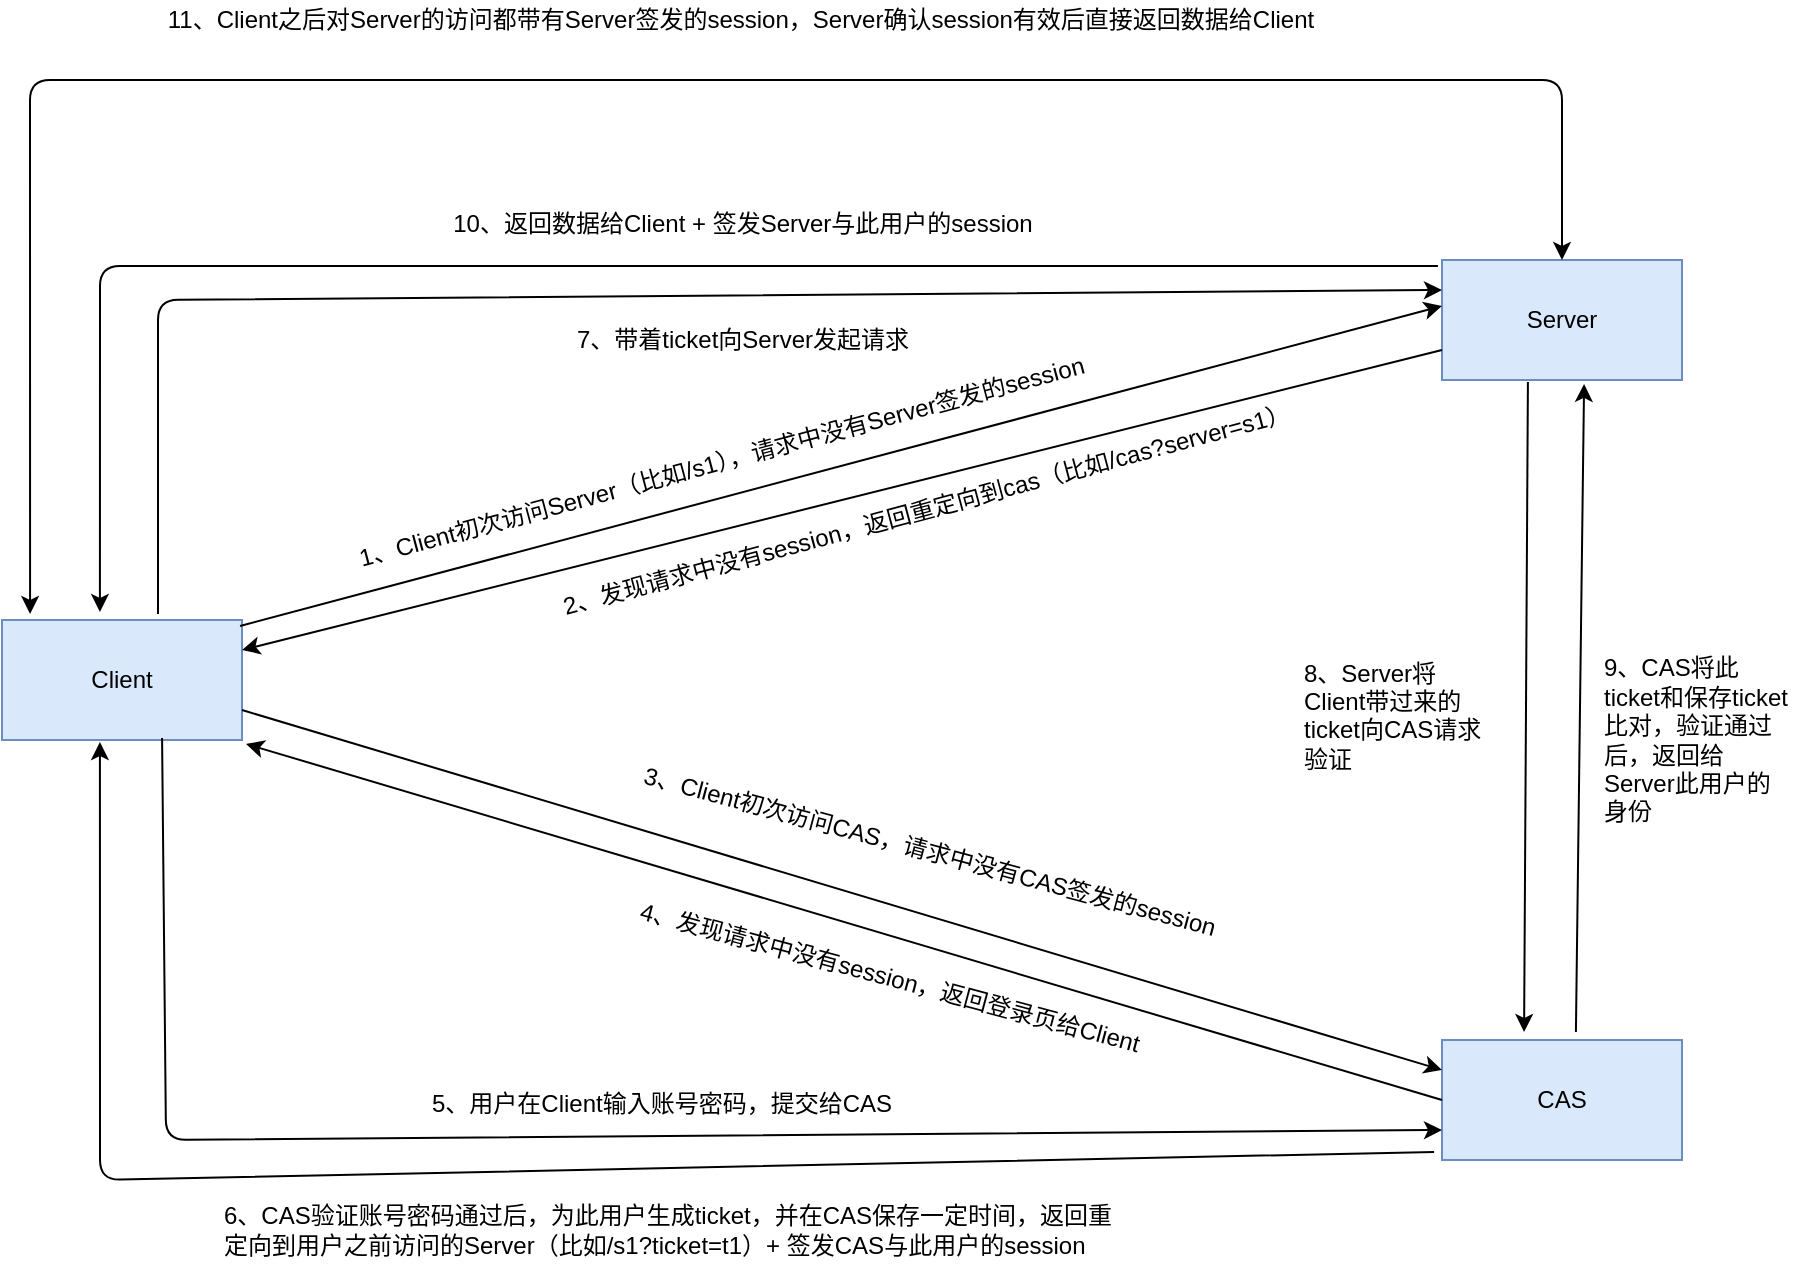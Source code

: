 <mxfile version="10.6.5" type="device"><diagram id="_H8Evo0ZQqkoku1TVvcY" name="Page-1"><mxGraphModel dx="1398" dy="756" grid="1" gridSize="10" guides="1" tooltips="1" connect="1" arrows="1" fold="1" page="1" pageScale="1" pageWidth="1654" pageHeight="2336" math="0" shadow="0"><root><mxCell id="0"/><mxCell id="1" parent="0"/><mxCell id="y35p-rpnRlicg2WYLzIt-1" value="Client" style="rounded=0;whiteSpace=wrap;html=1;fillColor=#dae8fc;strokeColor=#6c8ebf;" vertex="1" parent="1"><mxGeometry x="190" y="420" width="120" height="60" as="geometry"/></mxCell><mxCell id="y35p-rpnRlicg2WYLzIt-2" value="CAS" style="rounded=0;whiteSpace=wrap;html=1;fillColor=#dae8fc;strokeColor=#6c8ebf;" vertex="1" parent="1"><mxGeometry x="910" y="630" width="120" height="60" as="geometry"/></mxCell><mxCell id="y35p-rpnRlicg2WYLzIt-3" value="Server" style="rounded=0;whiteSpace=wrap;html=1;fillColor=#dae8fc;strokeColor=#6c8ebf;" vertex="1" parent="1"><mxGeometry x="910" y="240" width="120" height="60" as="geometry"/></mxCell><mxCell id="y35p-rpnRlicg2WYLzIt-5" value="" style="endArrow=classic;html=1;entryX=0;entryY=0.383;entryDx=0;entryDy=0;entryPerimeter=0;exitX=0.992;exitY=0.05;exitDx=0;exitDy=0;exitPerimeter=0;" edge="1" parent="1" source="y35p-rpnRlicg2WYLzIt-1" target="y35p-rpnRlicg2WYLzIt-3"><mxGeometry width="50" height="50" relative="1" as="geometry"><mxPoint x="340" y="450" as="sourcePoint"/><mxPoint x="390" y="400" as="targetPoint"/></mxGeometry></mxCell><mxCell id="y35p-rpnRlicg2WYLzIt-6" value="" style="endArrow=classic;html=1;exitX=0;exitY=0.75;exitDx=0;exitDy=0;entryX=1;entryY=0.25;entryDx=0;entryDy=0;" edge="1" parent="1" source="y35p-rpnRlicg2WYLzIt-3" target="y35p-rpnRlicg2WYLzIt-1"><mxGeometry width="50" height="50" relative="1" as="geometry"><mxPoint x="600" y="460" as="sourcePoint"/><mxPoint x="650" y="410" as="targetPoint"/></mxGeometry></mxCell><mxCell id="y35p-rpnRlicg2WYLzIt-7" value="1、Client初次访问Server（比如/s1），请求中没有Server签发的session" style="text;html=1;strokeColor=none;fillColor=none;align=center;verticalAlign=middle;whiteSpace=wrap;rounded=0;rotation=-15;" vertex="1" parent="1"><mxGeometry x="350" y="331" width="400" height="20" as="geometry"/></mxCell><mxCell id="y35p-rpnRlicg2WYLzIt-8" value="2、发现请求中没有session，返回重定向到cas（比如/cas?server=s1）" style="text;html=1;strokeColor=none;fillColor=none;align=center;verticalAlign=middle;whiteSpace=wrap;rounded=0;rotation=-15;" vertex="1" parent="1"><mxGeometry x="410" y="355" width="485" height="20" as="geometry"/></mxCell><mxCell id="y35p-rpnRlicg2WYLzIt-9" value="" style="endArrow=classic;html=1;exitX=1;exitY=0.75;exitDx=0;exitDy=0;entryX=0;entryY=0.25;entryDx=0;entryDy=0;" edge="1" parent="1" source="y35p-rpnRlicg2WYLzIt-1" target="y35p-rpnRlicg2WYLzIt-2"><mxGeometry width="50" height="50" relative="1" as="geometry"><mxPoint x="280" y="490" as="sourcePoint"/><mxPoint x="330" y="440" as="targetPoint"/></mxGeometry></mxCell><mxCell id="y35p-rpnRlicg2WYLzIt-10" value="3、Client初次访问CAS，请求中没有CAS签发的session" style="text;html=1;strokeColor=none;fillColor=none;align=center;verticalAlign=middle;whiteSpace=wrap;rounded=0;rotation=15;" vertex="1" parent="1"><mxGeometry x="499" y="526" width="310" height="20" as="geometry"/></mxCell><mxCell id="y35p-rpnRlicg2WYLzIt-11" value="4、发现请求中没有session，返回登录页给Client" style="text;html=1;strokeColor=none;fillColor=none;align=center;verticalAlign=middle;whiteSpace=wrap;rounded=0;rotation=15;" vertex="1" parent="1"><mxGeometry x="469" y="589" width="330" height="20" as="geometry"/></mxCell><mxCell id="y35p-rpnRlicg2WYLzIt-12" value="" style="endArrow=classic;html=1;exitX=0;exitY=0.5;exitDx=0;exitDy=0;entryX=1.017;entryY=1.033;entryDx=0;entryDy=0;entryPerimeter=0;" edge="1" parent="1" source="y35p-rpnRlicg2WYLzIt-2" target="y35p-rpnRlicg2WYLzIt-1"><mxGeometry width="50" height="50" relative="1" as="geometry"><mxPoint x="282" y="510" as="sourcePoint"/><mxPoint x="882" y="690" as="targetPoint"/></mxGeometry></mxCell><mxCell id="y35p-rpnRlicg2WYLzIt-13" value="" style="endArrow=classic;html=1;exitX=0.667;exitY=0.983;exitDx=0;exitDy=0;exitPerimeter=0;entryX=0;entryY=0.75;entryDx=0;entryDy=0;" edge="1" parent="1" source="y35p-rpnRlicg2WYLzIt-1" target="y35p-rpnRlicg2WYLzIt-2"><mxGeometry width="50" height="50" relative="1" as="geometry"><mxPoint x="340" y="740" as="sourcePoint"/><mxPoint x="390" y="690" as="targetPoint"/><Array as="points"><mxPoint x="272" y="680"/></Array></mxGeometry></mxCell><mxCell id="y35p-rpnRlicg2WYLzIt-14" value="5、用户在Client输入账号密码，提交给CAS" style="text;html=1;strokeColor=none;fillColor=none;align=center;verticalAlign=middle;whiteSpace=wrap;rounded=0;" vertex="1" parent="1"><mxGeometry x="370" y="652" width="300" height="20" as="geometry"/></mxCell><mxCell id="y35p-rpnRlicg2WYLzIt-15" value="" style="endArrow=classic;html=1;exitX=-0.033;exitY=0.933;exitDx=0;exitDy=0;exitPerimeter=0;entryX=0.408;entryY=1.017;entryDx=0;entryDy=0;entryPerimeter=0;" edge="1" parent="1" source="y35p-rpnRlicg2WYLzIt-2" target="y35p-rpnRlicg2WYLzIt-1"><mxGeometry width="50" height="50" relative="1" as="geometry"><mxPoint x="390" y="840" as="sourcePoint"/><mxPoint x="440" y="790" as="targetPoint"/><Array as="points"><mxPoint x="239" y="700"/></Array></mxGeometry></mxCell><mxCell id="y35p-rpnRlicg2WYLzIt-16" value="&lt;div style=&quot;text-align: left&quot;&gt;&lt;span&gt;6、CAS验证账号密码通过后，为此用户生成ticket，并在CAS保存一定时间，返回重定向到用户之前访问的Server（比如/s1?ticket=t1）+ 签发CAS与此用户的session&lt;/span&gt;&lt;/div&gt;" style="text;html=1;strokeColor=none;fillColor=none;align=center;verticalAlign=middle;whiteSpace=wrap;rounded=0;" vertex="1" parent="1"><mxGeometry x="300" y="700" width="450" height="50" as="geometry"/></mxCell><mxCell id="y35p-rpnRlicg2WYLzIt-17" value="" style="endArrow=classic;html=1;exitX=0.65;exitY=-0.05;exitDx=0;exitDy=0;exitPerimeter=0;entryX=0;entryY=0.25;entryDx=0;entryDy=0;" edge="1" parent="1" source="y35p-rpnRlicg2WYLzIt-1" target="y35p-rpnRlicg2WYLzIt-3"><mxGeometry width="50" height="50" relative="1" as="geometry"><mxPoint x="230" y="400" as="sourcePoint"/><mxPoint x="280" y="350" as="targetPoint"/><Array as="points"><mxPoint x="268" y="260"/></Array></mxGeometry></mxCell><mxCell id="y35p-rpnRlicg2WYLzIt-18" value="7、带着ticket向Server发起请求" style="text;html=1;strokeColor=none;fillColor=none;align=center;verticalAlign=middle;whiteSpace=wrap;rounded=0;" vertex="1" parent="1"><mxGeometry x="250.5" y="270" width="619" height="20" as="geometry"/></mxCell><mxCell id="y35p-rpnRlicg2WYLzIt-21" value="" style="endArrow=classic;html=1;exitX=0.358;exitY=1.017;exitDx=0;exitDy=0;exitPerimeter=0;entryX=0.342;entryY=-0.067;entryDx=0;entryDy=0;entryPerimeter=0;" edge="1" parent="1" source="y35p-rpnRlicg2WYLzIt-3" target="y35p-rpnRlicg2WYLzIt-2"><mxGeometry width="50" height="50" relative="1" as="geometry"><mxPoint x="920" y="550" as="sourcePoint"/><mxPoint x="970" y="500" as="targetPoint"/></mxGeometry></mxCell><mxCell id="y35p-rpnRlicg2WYLzIt-22" value="&lt;div style=&quot;text-align: left&quot;&gt;&lt;span&gt;8、Server将Client带过来的ticket向CAS请求验证&lt;/span&gt;&lt;/div&gt;&lt;br&gt;" style="text;html=1;strokeColor=none;fillColor=none;align=center;verticalAlign=middle;whiteSpace=wrap;rounded=0;" vertex="1" parent="1"><mxGeometry x="840" y="390" width="95" height="170" as="geometry"/></mxCell><mxCell id="y35p-rpnRlicg2WYLzIt-24" value="" style="endArrow=classic;html=1;entryX=0.592;entryY=1.033;entryDx=0;entryDy=0;entryPerimeter=0;exitX=0.558;exitY=-0.067;exitDx=0;exitDy=0;exitPerimeter=0;" edge="1" parent="1" source="y35p-rpnRlicg2WYLzIt-2" target="y35p-rpnRlicg2WYLzIt-3"><mxGeometry width="50" height="50" relative="1" as="geometry"><mxPoint x="980" y="450" as="sourcePoint"/><mxPoint x="1030" y="400" as="targetPoint"/></mxGeometry></mxCell><mxCell id="y35p-rpnRlicg2WYLzIt-25" value="&lt;div style=&quot;text-align: left&quot;&gt;&lt;span&gt;9、CAS将此ticket和保存ticket比对，验证通过后，返回给Server此用户的身份&lt;/span&gt;&lt;/div&gt;" style="text;html=1;strokeColor=none;fillColor=none;align=center;verticalAlign=middle;whiteSpace=wrap;rounded=0;" vertex="1" parent="1"><mxGeometry x="990" y="395" width="95" height="170" as="geometry"/></mxCell><mxCell id="y35p-rpnRlicg2WYLzIt-26" value="" style="endArrow=classic;html=1;exitX=-0.017;exitY=0.05;exitDx=0;exitDy=0;exitPerimeter=0;entryX=0.408;entryY=-0.067;entryDx=0;entryDy=0;entryPerimeter=0;" edge="1" parent="1" source="y35p-rpnRlicg2WYLzIt-3" target="y35p-rpnRlicg2WYLzIt-1"><mxGeometry width="50" height="50" relative="1" as="geometry"><mxPoint x="850" y="230" as="sourcePoint"/><mxPoint x="900" y="180" as="targetPoint"/><Array as="points"><mxPoint x="239" y="243"/></Array></mxGeometry></mxCell><mxCell id="y35p-rpnRlicg2WYLzIt-27" value="10、返回数据给Client + 签发Server与此用户的session" style="text;html=1;strokeColor=none;fillColor=none;align=center;verticalAlign=middle;whiteSpace=wrap;rounded=0;" vertex="1" parent="1"><mxGeometry x="250.5" y="212" width="619" height="20" as="geometry"/></mxCell><mxCell id="y35p-rpnRlicg2WYLzIt-29" value="11、Client之后对Server的访问都带有Server签发的session，Server确认session有效后直接返回数据给Client" style="text;html=1;strokeColor=none;fillColor=none;align=center;verticalAlign=middle;whiteSpace=wrap;rounded=0;" vertex="1" parent="1"><mxGeometry x="250" y="110" width="619" height="20" as="geometry"/></mxCell><mxCell id="y35p-rpnRlicg2WYLzIt-30" value="" style="endArrow=classic;startArrow=classic;html=1;exitX=0.117;exitY=-0.05;exitDx=0;exitDy=0;exitPerimeter=0;entryX=0.5;entryY=0;entryDx=0;entryDy=0;" edge="1" parent="1" source="y35p-rpnRlicg2WYLzIt-1" target="y35p-rpnRlicg2WYLzIt-3"><mxGeometry width="50" height="50" relative="1" as="geometry"><mxPoint x="220" y="200" as="sourcePoint"/><mxPoint x="270" y="150" as="targetPoint"/><Array as="points"><mxPoint x="204" y="150"/><mxPoint x="970" y="150"/></Array></mxGeometry></mxCell></root></mxGraphModel></diagram></mxfile>